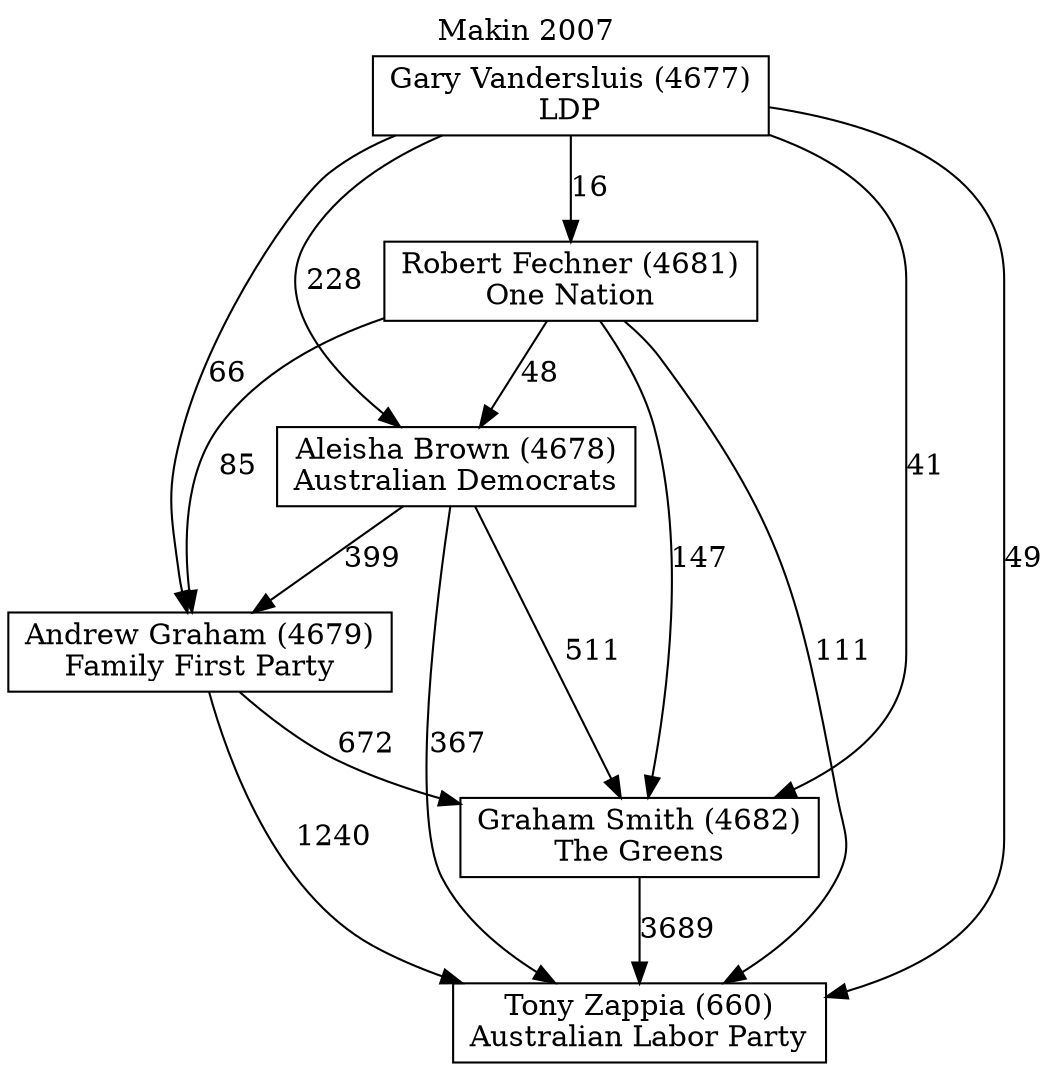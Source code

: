 // House preference flow
digraph "Tony Zappia (660)_Makin_2007" {
	graph [label="Makin 2007" labelloc=t mclimit=10]
	node [shape=box]
	"Aleisha Brown (4678)" [label="Aleisha Brown (4678)
Australian Democrats"]
	"Andrew Graham (4679)" [label="Andrew Graham (4679)
Family First Party"]
	"Gary Vandersluis (4677)" [label="Gary Vandersluis (4677)
LDP"]
	"Graham Smith (4682)" [label="Graham Smith (4682)
The Greens"]
	"Robert Fechner (4681)" [label="Robert Fechner (4681)
One Nation"]
	"Tony Zappia (660)" [label="Tony Zappia (660)
Australian Labor Party"]
	"Aleisha Brown (4678)" -> "Andrew Graham (4679)" [label=399]
	"Aleisha Brown (4678)" -> "Graham Smith (4682)" [label=511]
	"Aleisha Brown (4678)" -> "Tony Zappia (660)" [label=367]
	"Andrew Graham (4679)" -> "Graham Smith (4682)" [label=672]
	"Andrew Graham (4679)" -> "Tony Zappia (660)" [label=1240]
	"Gary Vandersluis (4677)" -> "Aleisha Brown (4678)" [label=228]
	"Gary Vandersluis (4677)" -> "Andrew Graham (4679)" [label=66]
	"Gary Vandersluis (4677)" -> "Graham Smith (4682)" [label=41]
	"Gary Vandersluis (4677)" -> "Robert Fechner (4681)" [label=16]
	"Gary Vandersluis (4677)" -> "Tony Zappia (660)" [label=49]
	"Graham Smith (4682)" -> "Tony Zappia (660)" [label=3689]
	"Robert Fechner (4681)" -> "Aleisha Brown (4678)" [label=48]
	"Robert Fechner (4681)" -> "Andrew Graham (4679)" [label=85]
	"Robert Fechner (4681)" -> "Graham Smith (4682)" [label=147]
	"Robert Fechner (4681)" -> "Tony Zappia (660)" [label=111]
}
